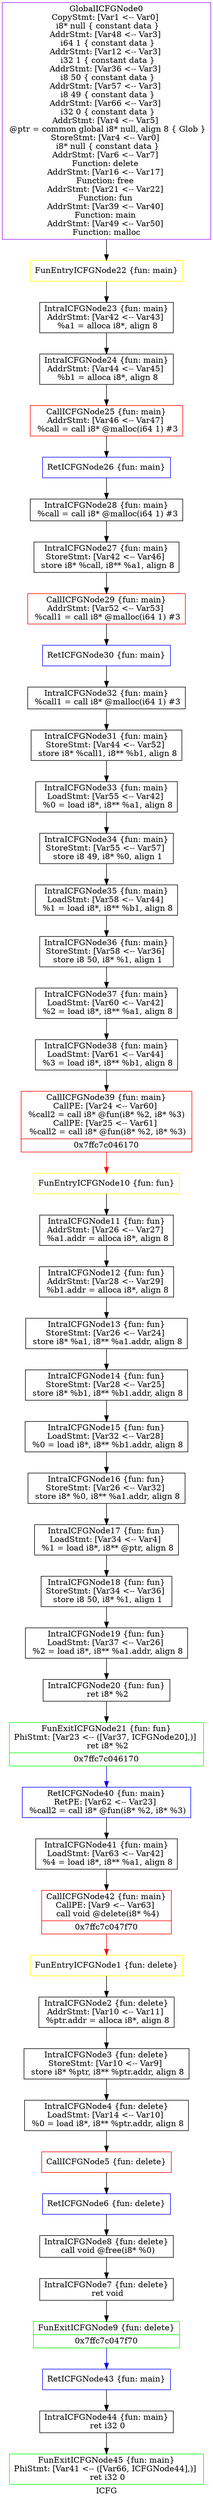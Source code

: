 digraph "ICFG" {
	label="ICFG";

	Node0x7ffc7c04ae50 [shape=record,color=purple,label="{GlobalICFGNode0\nCopyStmt: [Var1 \<-- Var0]  \n i8* null \{ constant data \}\nAddrStmt: [Var48 \<-- Var3]  \n i64 1 \{ constant data \}\nAddrStmt: [Var12 \<-- Var3]  \n i32 1 \{ constant data \}\nAddrStmt: [Var36 \<-- Var3]  \n i8 50 \{ constant data \}\nAddrStmt: [Var57 \<-- Var3]  \n i8 49 \{ constant data \}\nAddrStmt: [Var66 \<-- Var3]  \n i32 0 \{ constant data \}\nAddrStmt: [Var4 \<-- Var5]  \n @ptr = common global i8* null, align 8 \{ Glob  \}\nStoreStmt: [Var4 \<-- Var0]  \n i8* null \{ constant data \}\nAddrStmt: [Var6 \<-- Var7]  \nFunction: delete \nAddrStmt: [Var16 \<-- Var17]  \nFunction: free \nAddrStmt: [Var21 \<-- Var22]  \nFunction: fun \nAddrStmt: [Var39 \<-- Var40]  \nFunction: main \nAddrStmt: [Var49 \<-- Var50]  \nFunction: malloc }"];
	Node0x7ffc7c04ae50 -> Node0x7ffc7c04cfe0[style=solid];
	Node0x7ffc7c04af10 [shape=record,color=yellow,label="{FunEntryICFGNode1 \{fun: delete\}}"];
	Node0x7ffc7c04af10 -> Node0x7ffc7c04b000[style=solid];
	Node0x7ffc7c04b000 [shape=record,color=black,label="{IntraICFGNode2 \{fun: delete\}\nAddrStmt: [Var10 \<-- Var11]  \n   %ptr.addr = alloca i8*, align 8 }"];
	Node0x7ffc7c04b000 -> Node0x7ffc7c04b1d0[style=solid];
	Node0x7ffc7c04b1d0 [shape=record,color=black,label="{IntraICFGNode3 \{fun: delete\}\nStoreStmt: [Var10 \<-- Var9]  \n   store i8* %ptr, i8** %ptr.addr, align 8 }"];
	Node0x7ffc7c04b1d0 -> Node0x7ffc7c04b390[style=solid];
	Node0x7ffc7c04b390 [shape=record,color=black,label="{IntraICFGNode4 \{fun: delete\}\nLoadStmt: [Var14 \<-- Var10]  \n   %0 = load i8*, i8** %ptr.addr, align 8 }"];
	Node0x7ffc7c04b390 -> Node0x7ffc7c04b590[style=solid];
	Node0x7ffc7c04b590 [shape=record,color=red,label="{CallICFGNode5 \{fun: delete\}}"];
	Node0x7ffc7c04b590 -> Node0x7ffc7c04b6e0[style=solid];
	Node0x7ffc7c04b6e0 [shape=record,color=blue,label="{RetICFGNode6 \{fun: delete\}}"];
	Node0x7ffc7c04b6e0 -> Node0x7ffc7c04b9a0[style=solid];
	Node0x7ffc7c04b8c0 [shape=record,color=black,label="{IntraICFGNode7 \{fun: delete\}\n   ret void }"];
	Node0x7ffc7c04b8c0 -> Node0x7ffc7c04bbd0[style=solid];
	Node0x7ffc7c04b9a0 [shape=record,color=black,label="{IntraICFGNode8 \{fun: delete\}\n   call void @free(i8* %0) }"];
	Node0x7ffc7c04b9a0 -> Node0x7ffc7c04b8c0[style=solid];
	Node0x7ffc7c04bbd0 [shape=record,color=green,label="{FunExitICFGNode9 \{fun: delete\}|{<s0>0x7ffc7c047f70}}"];
	Node0x7ffc7c04bbd0:s0 -> Node0x7ffc7c04f060[style=solid,color=blue];
	Node0x7ffc7c04bd50 [shape=record,color=yellow,label="{FunEntryICFGNode10 \{fun: fun\}}"];
	Node0x7ffc7c04bd50 -> Node0x7ffc7c04bdf0[style=solid];
	Node0x7ffc7c04bdf0 [shape=record,color=black,label="{IntraICFGNode11 \{fun: fun\}\nAddrStmt: [Var26 \<-- Var27]  \n   %a1.addr = alloca i8*, align 8 }"];
	Node0x7ffc7c04bdf0 -> Node0x7ffc7c04bf10[style=solid];
	Node0x7ffc7c04bf10 [shape=record,color=black,label="{IntraICFGNode12 \{fun: fun\}\nAddrStmt: [Var28 \<-- Var29]  \n   %b1.addr = alloca i8*, align 8 }"];
	Node0x7ffc7c04bf10 -> Node0x7ffc7c04c0b0[style=solid];
	Node0x7ffc7c04c0b0 [shape=record,color=black,label="{IntraICFGNode13 \{fun: fun\}\nStoreStmt: [Var26 \<-- Var24]  \n   store i8* %a1, i8** %a1.addr, align 8 }"];
	Node0x7ffc7c04c0b0 -> Node0x7ffc7c04c270[style=solid];
	Node0x7ffc7c04c270 [shape=record,color=black,label="{IntraICFGNode14 \{fun: fun\}\nStoreStmt: [Var28 \<-- Var25]  \n   store i8* %b1, i8** %b1.addr, align 8 }"];
	Node0x7ffc7c04c270 -> Node0x7ffc7c04c410[style=solid];
	Node0x7ffc7c04c410 [shape=record,color=black,label="{IntraICFGNode15 \{fun: fun\}\nLoadStmt: [Var32 \<-- Var28]  \n   %0 = load i8*, i8** %b1.addr, align 8 }"];
	Node0x7ffc7c04c410 -> Node0x7ffc7c04c5b0[style=solid];
	Node0x7ffc7c04c5b0 [shape=record,color=black,label="{IntraICFGNode16 \{fun: fun\}\nStoreStmt: [Var26 \<-- Var32]  \n   store i8* %0, i8** %a1.addr, align 8 }"];
	Node0x7ffc7c04c5b0 -> Node0x7ffc7c04c7b0[style=solid];
	Node0x7ffc7c04c7b0 [shape=record,color=black,label="{IntraICFGNode17 \{fun: fun\}\nLoadStmt: [Var34 \<-- Var4]  \n   %1 = load i8*, i8** @ptr, align 8 }"];
	Node0x7ffc7c04c7b0 -> Node0x7ffc7c04c9e0[style=solid];
	Node0x7ffc7c04c9e0 [shape=record,color=black,label="{IntraICFGNode18 \{fun: fun\}\nStoreStmt: [Var34 \<-- Var36]  \n   store i8 50, i8* %1, align 1 }"];
	Node0x7ffc7c04c9e0 -> Node0x7ffc7c04cb20[style=solid];
	Node0x7ffc7c04cb20 [shape=record,color=black,label="{IntraICFGNode19 \{fun: fun\}\nLoadStmt: [Var37 \<-- Var26]  \n   %2 = load i8*, i8** %a1.addr, align 8 }"];
	Node0x7ffc7c04cb20 -> Node0x7ffc7c04ccb0[style=solid];
	Node0x7ffc7c04ccb0 [shape=record,color=black,label="{IntraICFGNode20 \{fun: fun\}\n   ret i8* %2 }"];
	Node0x7ffc7c04ccb0 -> Node0x7ffc7c04ce40[style=solid];
	Node0x7ffc7c04ce40 [shape=record,color=green,label="{FunExitICFGNode21 \{fun: fun\}\nPhiStmt: [Var23 \<-- ([Var37, ICFGNode20],)]  \n   ret i8* %2 |{<s0>0x7ffc7c046170}}"];
	Node0x7ffc7c04ce40:s0 -> Node0x7ffc7c04eba0[style=solid,color=blue];
	Node0x7ffc7c04cfe0 [shape=record,color=yellow,label="{FunEntryICFGNode22 \{fun: main\}}"];
	Node0x7ffc7c04cfe0 -> Node0x7ffc7c04c720[style=solid];
	Node0x7ffc7c04c720 [shape=record,color=black,label="{IntraICFGNode23 \{fun: main\}\nAddrStmt: [Var42 \<-- Var43]  \n   %a1 = alloca i8*, align 8 }"];
	Node0x7ffc7c04c720 -> Node0x7ffc7c04d110[style=solid];
	Node0x7ffc7c04d110 [shape=record,color=black,label="{IntraICFGNode24 \{fun: main\}\nAddrStmt: [Var44 \<-- Var45]  \n   %b1 = alloca i8*, align 8 }"];
	Node0x7ffc7c04d110 -> Node0x7ffc7c04d290[style=solid];
	Node0x7ffc7c04d290 [shape=record,color=red,label="{CallICFGNode25 \{fun: main\}\nAddrStmt: [Var46 \<-- Var47]  \n   %call = call i8* @malloc(i64 1) #3 }"];
	Node0x7ffc7c04d290 -> Node0x7ffc7c04d370[style=solid];
	Node0x7ffc7c04d370 [shape=record,color=blue,label="{RetICFGNode26 \{fun: main\}}"];
	Node0x7ffc7c04d370 -> Node0x7ffc7c04d6e0[style=solid];
	Node0x7ffc7c04d590 [shape=record,color=black,label="{IntraICFGNode27 \{fun: main\}\nStoreStmt: [Var42 \<-- Var46]  \n   store i8* %call, i8** %a1, align 8 }"];
	Node0x7ffc7c04d590 -> Node0x7ffc7c04d890[style=solid];
	Node0x7ffc7c04d6e0 [shape=record,color=black,label="{IntraICFGNode28 \{fun: main\}\n   %call = call i8* @malloc(i64 1) #3 }"];
	Node0x7ffc7c04d6e0 -> Node0x7ffc7c04d590[style=solid];
	Node0x7ffc7c04d890 [shape=record,color=red,label="{CallICFGNode29 \{fun: main\}\nAddrStmt: [Var52 \<-- Var53]  \n   %call1 = call i8* @malloc(i64 1) #3 }"];
	Node0x7ffc7c04d890 -> Node0x7ffc7c04da10[style=solid];
	Node0x7ffc7c04da10 [shape=record,color=blue,label="{RetICFGNode30 \{fun: main\}}"];
	Node0x7ffc7c04da10 -> Node0x7ffc7c04dce0[style=solid];
	Node0x7ffc7c04dc00 [shape=record,color=black,label="{IntraICFGNode31 \{fun: main\}\nStoreStmt: [Var44 \<-- Var52]  \n   store i8* %call1, i8** %b1, align 8 }"];
	Node0x7ffc7c04dc00 -> Node0x7ffc7c04df70[style=solid];
	Node0x7ffc7c04dce0 [shape=record,color=black,label="{IntraICFGNode32 \{fun: main\}\n   %call1 = call i8* @malloc(i64 1) #3 }"];
	Node0x7ffc7c04dce0 -> Node0x7ffc7c04dc00[style=solid];
	Node0x7ffc7c04df70 [shape=record,color=black,label="{IntraICFGNode33 \{fun: main\}\nLoadStmt: [Var55 \<-- Var42]  \n   %0 = load i8*, i8** %a1, align 8 }"];
	Node0x7ffc7c04df70 -> Node0x7ffc7c04e0e0[style=solid];
	Node0x7ffc7c04e0e0 [shape=record,color=black,label="{IntraICFGNode34 \{fun: main\}\nStoreStmt: [Var55 \<-- Var57]  \n   store i8 49, i8* %0, align 1 }"];
	Node0x7ffc7c04e0e0 -> Node0x7ffc7c04e280[style=solid];
	Node0x7ffc7c04e280 [shape=record,color=black,label="{IntraICFGNode35 \{fun: main\}\nLoadStmt: [Var58 \<-- Var44]  \n   %1 = load i8*, i8** %b1, align 8 }"];
	Node0x7ffc7c04e280 -> Node0x7ffc7c04c8c0[style=solid];
	Node0x7ffc7c04c8c0 [shape=record,color=black,label="{IntraICFGNode36 \{fun: main\}\nStoreStmt: [Var58 \<-- Var36]  \n   store i8 50, i8* %1, align 1 }"];
	Node0x7ffc7c04c8c0 -> Node0x7ffc7c04e670[style=solid];
	Node0x7ffc7c04e670 [shape=record,color=black,label="{IntraICFGNode37 \{fun: main\}\nLoadStmt: [Var60 \<-- Var42]  \n   %2 = load i8*, i8** %a1, align 8 }"];
	Node0x7ffc7c04e670 -> Node0x7ffc7c04e800[style=solid];
	Node0x7ffc7c04e800 [shape=record,color=black,label="{IntraICFGNode38 \{fun: main\}\nLoadStmt: [Var61 \<-- Var44]  \n   %3 = load i8*, i8** %b1, align 8 }"];
	Node0x7ffc7c04e800 -> Node0x7ffc7c04ea50[style=solid];
	Node0x7ffc7c04ea50 [shape=record,color=red,label="{CallICFGNode39 \{fun: main\}\nCallPE: [Var24 \<-- Var60]  \n   %call2 = call i8* @fun(i8* %2, i8* %3) \nCallPE: [Var25 \<-- Var61]  \n   %call2 = call i8* @fun(i8* %2, i8* %3) |{<s0>0x7ffc7c046170}}"];
	Node0x7ffc7c04ea50:s0 -> Node0x7ffc7c04bd50[style=solid,color=red];
	Node0x7ffc7c04eba0 [shape=record,color=blue,label="{RetICFGNode40 \{fun: main\}\nRetPE: [Var62 \<-- Var23]  \n   %call2 = call i8* @fun(i8* %2, i8* %3) }"];
	Node0x7ffc7c04eba0 -> Node0x7ffc7c04ee20[style=solid];
	Node0x7ffc7c04ee20 [shape=record,color=black,label="{IntraICFGNode41 \{fun: main\}\nLoadStmt: [Var63 \<-- Var42]  \n   %4 = load i8*, i8** %a1, align 8 }"];
	Node0x7ffc7c04ee20 -> Node0x7ffc7c04ef60[style=solid];
	Node0x7ffc7c04ef60 [shape=record,color=red,label="{CallICFGNode42 \{fun: main\}\nCallPE: [Var9 \<-- Var63]  \n   call void @delete(i8* %4) |{<s0>0x7ffc7c047f70}}"];
	Node0x7ffc7c04ef60:s0 -> Node0x7ffc7c04af10[style=solid,color=red];
	Node0x7ffc7c04f060 [shape=record,color=blue,label="{RetICFGNode43 \{fun: main\}}"];
	Node0x7ffc7c04f060 -> Node0x7ffc7c04f330[style=solid];
	Node0x7ffc7c04f330 [shape=record,color=black,label="{IntraICFGNode44 \{fun: main\}\n   ret i32 0 }"];
	Node0x7ffc7c04f330 -> Node0x7ffc7c04f4d0[style=solid];
	Node0x7ffc7c04f4d0 [shape=record,color=green,label="{FunExitICFGNode45 \{fun: main\}\nPhiStmt: [Var41 \<-- ([Var66, ICFGNode44],)]  \n   ret i32 0 }"];
}

